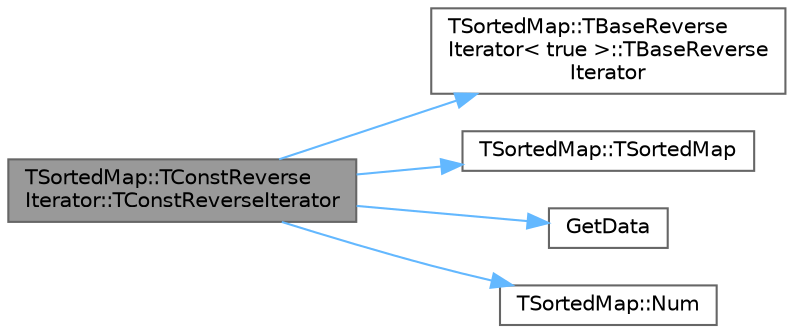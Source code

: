 digraph "TSortedMap::TConstReverseIterator::TConstReverseIterator"
{
 // INTERACTIVE_SVG=YES
 // LATEX_PDF_SIZE
  bgcolor="transparent";
  edge [fontname=Helvetica,fontsize=10,labelfontname=Helvetica,labelfontsize=10];
  node [fontname=Helvetica,fontsize=10,shape=box,height=0.2,width=0.4];
  rankdir="LR";
  Node1 [id="Node000001",label="TSortedMap::TConstReverse\lIterator::TConstReverseIterator",height=0.2,width=0.4,color="gray40", fillcolor="grey60", style="filled", fontcolor="black",tooltip=" "];
  Node1 -> Node2 [id="edge1_Node000001_Node000002",color="steelblue1",style="solid",tooltip=" "];
  Node2 [id="Node000002",label="TSortedMap::TBaseReverse\lIterator\< true \>::TBaseReverse\lIterator",height=0.2,width=0.4,color="grey40", fillcolor="white", style="filled",URL="$d8/d4f/classTSortedMap_1_1TBaseReverseIterator.html#a7134661169adaf96fa877eef32aa94db",tooltip=" "];
  Node1 -> Node3 [id="edge2_Node000001_Node000003",color="steelblue1",style="solid",tooltip=" "];
  Node3 [id="Node000003",label="TSortedMap::TSortedMap",height=0.2,width=0.4,color="grey40", fillcolor="white", style="filled",URL="$d6/d24/classTSortedMap.html#ad3f81f45f3ffe18fbcf6d5dca350555d",tooltip=" "];
  Node1 -> Node4 [id="edge3_Node000001_Node000004",color="steelblue1",style="solid",tooltip=" "];
  Node4 [id="Node000004",label="GetData",height=0.2,width=0.4,color="grey40", fillcolor="white", style="filled",URL="$d3/ddf/StringConv_8h.html#a4111b73e6a9d7101173e7223118962f3",tooltip=" "];
  Node1 -> Node5 [id="edge4_Node000001_Node000005",color="steelblue1",style="solid",tooltip=" "];
  Node5 [id="Node000005",label="TSortedMap::Num",height=0.2,width=0.4,color="grey40", fillcolor="white", style="filled",URL="$d6/d24/classTSortedMap.html#a8982bc0a9c249c89ec0b94e3a652df35",tooltip=" "];
}
